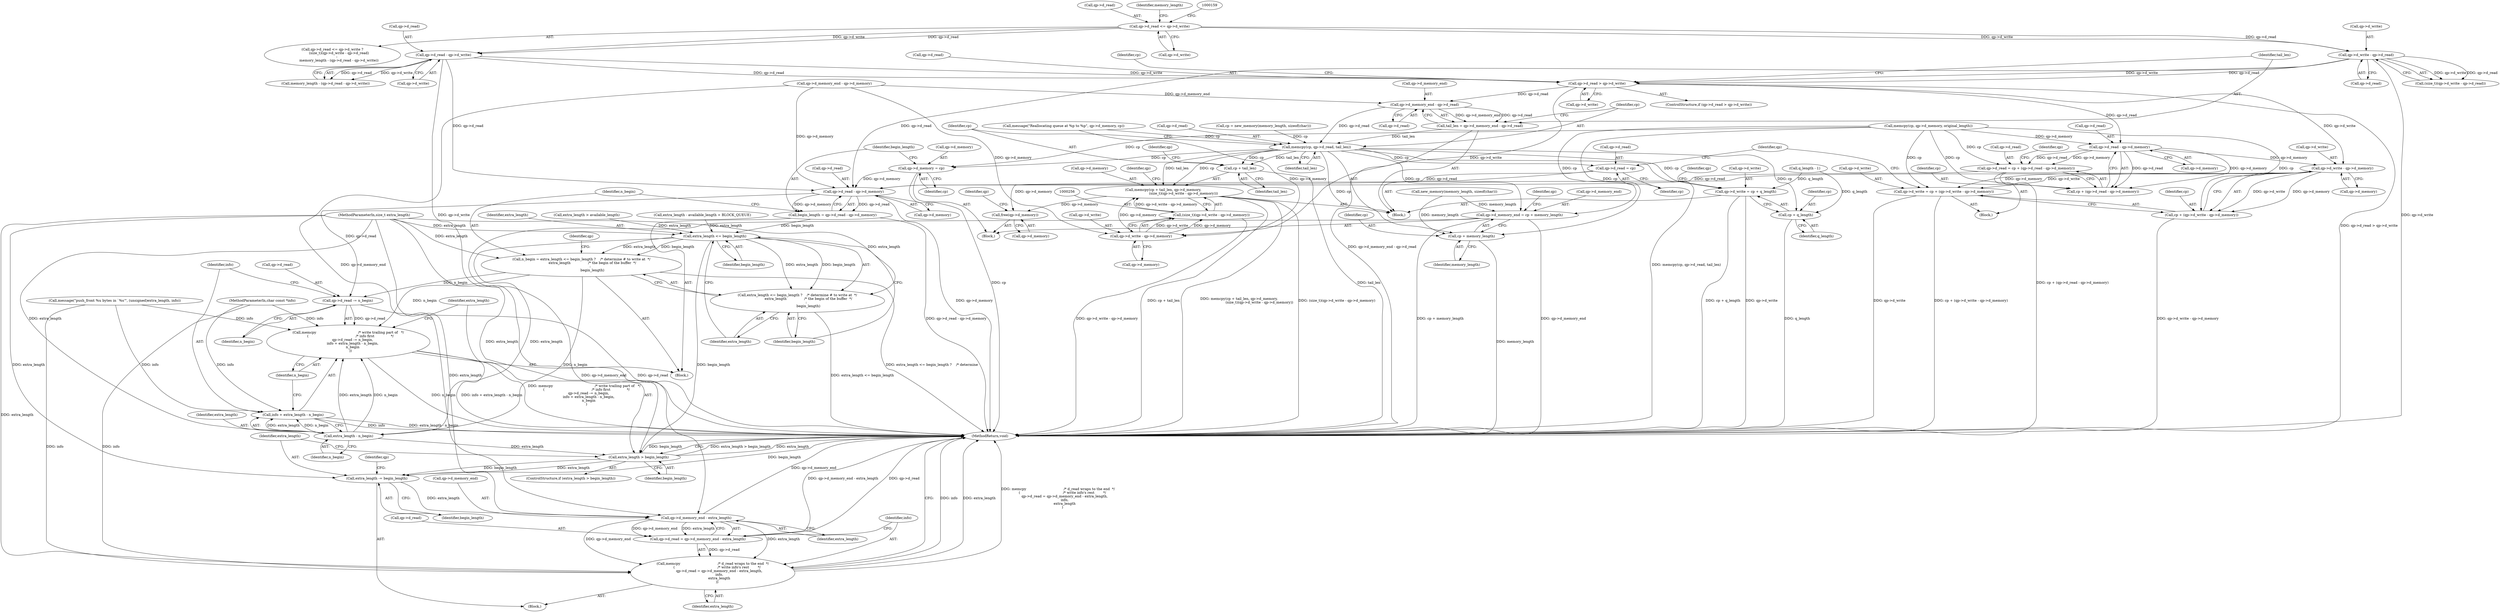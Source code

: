 digraph "0_yodl_fd85f8c94182558ff1480d06a236d6fb927979a3@pointer" {
"1000224" [label="(Call,qp->d_read > qp->d_write)"];
"1000160" [label="(Call,qp->d_write - qp->d_read)"];
"1000151" [label="(Call,qp->d_read <= qp->d_write)"];
"1000169" [label="(Call,qp->d_read - qp->d_write)"];
"1000235" [label="(Call,qp->d_memory_end - qp->d_read)"];
"1000233" [label="(Call,tail_len = qp->d_memory_end - qp->d_read)"];
"1000242" [label="(Call,memcpy(cp, qp->d_read, tail_len))"];
"1000248" [label="(Call,memcpy(cp + tail_len, qp->d_memory, \n                                    (size_t)(qp->d_write - qp->d_memory)))"];
"1000310" [label="(Call,free(qp->d_memory))"];
"1000249" [label="(Call,cp + tail_len)"];
"1000264" [label="(Call,qp->d_write = cp + q_length)"];
"1000268" [label="(Call,cp + q_length)"];
"1000271" [label="(Call,qp->d_read = cp)"];
"1000328" [label="(Call,qp->d_read - qp->d_memory)"];
"1000326" [label="(Call,begin_length = qp->d_read - qp->d_memory)"];
"1000338" [label="(Call,extra_length <= begin_length)"];
"1000335" [label="(Call,n_begin = extra_length <= begin_length ?    /* determine # to write at  */\n                    extra_length                /* the begin of the buffer  */\n                :\n                    begin_length)"];
"1000343" [label="(Call,memcpy                                      /* write trailing part of   */\n    (                                           /* info first               */\n        qp->d_read -= n_begin,\n        info + extra_length - n_begin,\n        n_begin\n    ))"];
"1000344" [label="(Call,qp->d_read -= n_begin)"];
"1000351" [label="(Call,extra_length - n_begin)"];
"1000349" [label="(Call,info + extra_length - n_begin)"];
"1000356" [label="(Call,extra_length > begin_length)"];
"1000360" [label="(Call,extra_length -= begin_length)"];
"1000368" [label="(Call,qp->d_memory_end - extra_length)"];
"1000363" [label="(Call,memcpy                                  /* d_read wraps to the end  */\n        (                                       /* write info's rest        */\n            qp->d_read = qp->d_memory_end - extra_length,\n            info,\n            extra_length\n        ))"];
"1000364" [label="(Call,qp->d_read = qp->d_memory_end - extra_length)"];
"1000337" [label="(Call,extra_length <= begin_length ?    /* determine # to write at  */\n                    extra_length                /* the begin of the buffer  */\n                :\n                    begin_length)"];
"1000314" [label="(Call,qp->d_memory_end = cp + memory_length)"];
"1000318" [label="(Call,cp + memory_length)"];
"1000321" [label="(Call,qp->d_memory = cp)"];
"1000257" [label="(Call,qp->d_write - qp->d_memory)"];
"1000255" [label="(Call,(size_t)(qp->d_write - qp->d_memory))"];
"1000290" [label="(Call,qp->d_read - qp->d_memory)"];
"1000284" [label="(Call,qp->d_read = cp + (qp->d_read - qp->d_memory))"];
"1000288" [label="(Call,cp + (qp->d_read - qp->d_memory))"];
"1000303" [label="(Call,qp->d_write - qp->d_memory)"];
"1000297" [label="(Call,qp->d_write = cp + (qp->d_write - qp->d_memory))"];
"1000301" [label="(Call,cp + (qp->d_write - qp->d_memory))"];
"1000345" [label="(Call,qp->d_read)"];
"1000340" [label="(Identifier,begin_length)"];
"1000225" [label="(Call,qp->d_read)"];
"1000270" [label="(Identifier,q_length)"];
"1000234" [label="(Identifier,tail_len)"];
"1000268" [label="(Call,cp + q_length)"];
"1000180" [label="(Call,q_length - 1)"];
"1000251" [label="(Identifier,tail_len)"];
"1000196" [label="(Block,)"];
"1000248" [label="(Call,memcpy(cp + tail_len, qp->d_memory, \n                                    (size_t)(qp->d_write - qp->d_memory)))"];
"1000314" [label="(Call,qp->d_memory_end = cp + memory_length)"];
"1000242" [label="(Call,memcpy(cp, qp->d_read, tail_len))"];
"1000271" [label="(Call,qp->d_read = cp)"];
"1000351" [label="(Call,extra_length - n_begin)"];
"1000150" [label="(Call,qp->d_read <= qp->d_write ?\n            (size_t)(qp->d_write - qp->d_read)\n        :\n            memory_length - (qp->d_read - qp->d_write))"];
"1000253" [label="(Identifier,qp)"];
"1000355" [label="(ControlStructure,if (extra_length > begin_length))"];
"1000311" [label="(Call,qp->d_memory)"];
"1000321" [label="(Call,qp->d_memory = cp)"];
"1000275" [label="(Identifier,cp)"];
"1000285" [label="(Call,qp->d_read)"];
"1000224" [label="(Call,qp->d_read > qp->d_write)"];
"1000320" [label="(Identifier,memory_length)"];
"1000152" [label="(Call,qp->d_read)"];
"1000361" [label="(Identifier,extra_length)"];
"1000368" [label="(Call,qp->d_memory_end - extra_length)"];
"1000243" [label="(Identifier,cp)"];
"1000316" [label="(Identifier,qp)"];
"1000247" [label="(Identifier,tail_len)"];
"1000362" [label="(Identifier,begin_length)"];
"1000279" [label="(Identifier,cp)"];
"1000289" [label="(Identifier,cp)"];
"1000193" [label="(Call,extra_length > available_length)"];
"1000342" [label="(Identifier,begin_length)"];
"1000126" [label="(MethodParameterIn,size_t extra_length)"];
"1000151" [label="(Call,qp->d_read <= qp->d_write)"];
"1000360" [label="(Call,extra_length -= begin_length)"];
"1000372" [label="(Identifier,extra_length)"];
"1000239" [label="(Call,qp->d_read)"];
"1000319" [label="(Identifier,cp)"];
"1000326" [label="(Call,begin_length = qp->d_read - qp->d_memory)"];
"1000359" [label="(Block,)"];
"1000168" [label="(Identifier,memory_length)"];
"1000375" [label="(MethodReturn,void)"];
"1000357" [label="(Identifier,extra_length)"];
"1000161" [label="(Call,qp->d_write)"];
"1000356" [label="(Call,extra_length > begin_length)"];
"1000304" [label="(Call,qp->d_write)"];
"1000269" [label="(Identifier,cp)"];
"1000273" [label="(Identifier,qp)"];
"1000312" [label="(Identifier,qp)"];
"1000315" [label="(Call,qp->d_memory_end)"];
"1000338" [label="(Call,extra_length <= begin_length)"];
"1000374" [label="(Identifier,extra_length)"];
"1000155" [label="(Call,qp->d_write)"];
"1000250" [label="(Identifier,cp)"];
"1000203" [label="(Call,extra_length - available_length + BLOCK_QUEUE)"];
"1000350" [label="(Identifier,info)"];
"1000297" [label="(Call,qp->d_write = cp + (qp->d_write - qp->d_memory))"];
"1000328" [label="(Call,qp->d_read - qp->d_memory)"];
"1000327" [label="(Identifier,begin_length)"];
"1000332" [label="(Call,qp->d_memory)"];
"1000278" [label="(Call,memcpy(cp, qp->d_memory, original_length))"];
"1000318" [label="(Call,cp + memory_length)"];
"1000228" [label="(Call,qp->d_write)"];
"1000236" [label="(Call,qp->d_memory_end)"];
"1000277" [label="(Block,)"];
"1000343" [label="(Call,memcpy                                      /* write trailing part of   */\n    (                                           /* info first               */\n        qp->d_read -= n_begin,\n        info + extra_length - n_begin,\n        n_begin\n    ))"];
"1000233" [label="(Call,tail_len = qp->d_memory_end - qp->d_read)"];
"1000294" [label="(Call,qp->d_memory)"];
"1000158" [label="(Call,(size_t)(qp->d_write - qp->d_read))"];
"1000363" [label="(Call,memcpy                                  /* d_read wraps to the end  */\n        (                                       /* write info's rest        */\n            qp->d_read = qp->d_memory_end - extra_length,\n            info,\n            extra_length\n        ))"];
"1000335" [label="(Call,n_begin = extra_length <= begin_length ?    /* determine # to write at  */\n                    extra_length                /* the begin of the buffer  */\n                :\n                    begin_length)"];
"1000358" [label="(Identifier,begin_length)"];
"1000164" [label="(Call,qp->d_read)"];
"1000365" [label="(Call,qp->d_read)"];
"1000266" [label="(Identifier,qp)"];
"1000235" [label="(Call,qp->d_memory_end - qp->d_read)"];
"1000325" [label="(Identifier,cp)"];
"1000261" [label="(Call,qp->d_memory)"];
"1000353" [label="(Identifier,n_begin)"];
"1000307" [label="(Call,qp->d_memory)"];
"1000369" [label="(Call,qp->d_memory_end)"];
"1000249" [label="(Call,cp + tail_len)"];
"1000264" [label="(Call,qp->d_write = cp + q_length)"];
"1000244" [label="(Call,qp->d_read)"];
"1000348" [label="(Identifier,n_begin)"];
"1000272" [label="(Call,qp->d_read)"];
"1000341" [label="(Identifier,extra_length)"];
"1000339" [label="(Identifier,extra_length)"];
"1000170" [label="(Call,qp->d_read)"];
"1000186" [label="(Call,message(\"push_front %u bytes in `%s'\", (unsigned)extra_length, info))"];
"1000128" [label="(Block,)"];
"1000258" [label="(Call,qp->d_write)"];
"1000160" [label="(Call,qp->d_write - qp->d_read)"];
"1000301" [label="(Call,cp + (qp->d_write - qp->d_memory))"];
"1000346" [label="(Identifier,qp)"];
"1000223" [label="(ControlStructure,if (qp->d_read > qp->d_write))"];
"1000208" [label="(Call,cp = new_memory(memory_length, sizeof(char)))"];
"1000322" [label="(Call,qp->d_memory)"];
"1000349" [label="(Call,info + extra_length - n_begin)"];
"1000354" [label="(Identifier,n_begin)"];
"1000288" [label="(Call,cp + (qp->d_read - qp->d_memory))"];
"1000329" [label="(Call,qp->d_read)"];
"1000290" [label="(Call,qp->d_read - qp->d_memory)"];
"1000255" [label="(Call,(size_t)(qp->d_write - qp->d_memory))"];
"1000352" [label="(Identifier,extra_length)"];
"1000373" [label="(Identifier,info)"];
"1000231" [label="(Block,)"];
"1000336" [label="(Identifier,n_begin)"];
"1000291" [label="(Call,qp->d_read)"];
"1000299" [label="(Identifier,qp)"];
"1000310" [label="(Call,free(qp->d_memory))"];
"1000265" [label="(Call,qp->d_write)"];
"1000298" [label="(Call,qp->d_write)"];
"1000303" [label="(Call,qp->d_write - qp->d_memory)"];
"1000169" [label="(Call,qp->d_read - qp->d_write)"];
"1000323" [label="(Identifier,qp)"];
"1000284" [label="(Call,qp->d_read = cp + (qp->d_read - qp->d_memory))"];
"1000337" [label="(Call,extra_length <= begin_length ?    /* determine # to write at  */\n                    extra_length                /* the begin of the buffer  */\n                :\n                    begin_length)"];
"1000210" [label="(Call,new_memory(memory_length, sizeof(char)))"];
"1000344" [label="(Call,qp->d_read -= n_begin)"];
"1000217" [label="(Call,message(\"Reallocating queue at %p to %p\", qp->d_memory, cp))"];
"1000127" [label="(MethodParameterIn,char const *info)"];
"1000252" [label="(Call,qp->d_memory)"];
"1000141" [label="(Call,qp->d_memory_end - qp->d_memory)"];
"1000302" [label="(Identifier,cp)"];
"1000366" [label="(Identifier,qp)"];
"1000257" [label="(Call,qp->d_write - qp->d_memory)"];
"1000173" [label="(Call,qp->d_write)"];
"1000167" [label="(Call,memory_length - (qp->d_read - qp->d_write))"];
"1000364" [label="(Call,qp->d_read = qp->d_memory_end - extra_length)"];
"1000224" -> "1000223"  [label="AST: "];
"1000224" -> "1000228"  [label="CFG: "];
"1000225" -> "1000224"  [label="AST: "];
"1000228" -> "1000224"  [label="AST: "];
"1000234" -> "1000224"  [label="CFG: "];
"1000279" -> "1000224"  [label="CFG: "];
"1000224" -> "1000375"  [label="DDG: qp->d_read > qp->d_write"];
"1000160" -> "1000224"  [label="DDG: qp->d_read"];
"1000160" -> "1000224"  [label="DDG: qp->d_write"];
"1000169" -> "1000224"  [label="DDG: qp->d_read"];
"1000169" -> "1000224"  [label="DDG: qp->d_write"];
"1000224" -> "1000235"  [label="DDG: qp->d_read"];
"1000224" -> "1000257"  [label="DDG: qp->d_write"];
"1000224" -> "1000290"  [label="DDG: qp->d_read"];
"1000224" -> "1000303"  [label="DDG: qp->d_write"];
"1000160" -> "1000158"  [label="AST: "];
"1000160" -> "1000164"  [label="CFG: "];
"1000161" -> "1000160"  [label="AST: "];
"1000164" -> "1000160"  [label="AST: "];
"1000158" -> "1000160"  [label="CFG: "];
"1000160" -> "1000375"  [label="DDG: qp->d_write"];
"1000160" -> "1000158"  [label="DDG: qp->d_write"];
"1000160" -> "1000158"  [label="DDG: qp->d_read"];
"1000151" -> "1000160"  [label="DDG: qp->d_write"];
"1000151" -> "1000160"  [label="DDG: qp->d_read"];
"1000160" -> "1000328"  [label="DDG: qp->d_read"];
"1000151" -> "1000150"  [label="AST: "];
"1000151" -> "1000155"  [label="CFG: "];
"1000152" -> "1000151"  [label="AST: "];
"1000155" -> "1000151"  [label="AST: "];
"1000159" -> "1000151"  [label="CFG: "];
"1000168" -> "1000151"  [label="CFG: "];
"1000151" -> "1000169"  [label="DDG: qp->d_read"];
"1000151" -> "1000169"  [label="DDG: qp->d_write"];
"1000169" -> "1000167"  [label="AST: "];
"1000169" -> "1000173"  [label="CFG: "];
"1000170" -> "1000169"  [label="AST: "];
"1000173" -> "1000169"  [label="AST: "];
"1000167" -> "1000169"  [label="CFG: "];
"1000169" -> "1000375"  [label="DDG: qp->d_write"];
"1000169" -> "1000167"  [label="DDG: qp->d_read"];
"1000169" -> "1000167"  [label="DDG: qp->d_write"];
"1000169" -> "1000328"  [label="DDG: qp->d_read"];
"1000235" -> "1000233"  [label="AST: "];
"1000235" -> "1000239"  [label="CFG: "];
"1000236" -> "1000235"  [label="AST: "];
"1000239" -> "1000235"  [label="AST: "];
"1000233" -> "1000235"  [label="CFG: "];
"1000235" -> "1000233"  [label="DDG: qp->d_memory_end"];
"1000235" -> "1000233"  [label="DDG: qp->d_read"];
"1000141" -> "1000235"  [label="DDG: qp->d_memory_end"];
"1000235" -> "1000242"  [label="DDG: qp->d_read"];
"1000233" -> "1000231"  [label="AST: "];
"1000234" -> "1000233"  [label="AST: "];
"1000243" -> "1000233"  [label="CFG: "];
"1000233" -> "1000375"  [label="DDG: qp->d_memory_end - qp->d_read"];
"1000233" -> "1000242"  [label="DDG: tail_len"];
"1000242" -> "1000231"  [label="AST: "];
"1000242" -> "1000247"  [label="CFG: "];
"1000243" -> "1000242"  [label="AST: "];
"1000244" -> "1000242"  [label="AST: "];
"1000247" -> "1000242"  [label="AST: "];
"1000250" -> "1000242"  [label="CFG: "];
"1000242" -> "1000375"  [label="DDG: memcpy(cp, qp->d_read, tail_len)"];
"1000208" -> "1000242"  [label="DDG: cp"];
"1000217" -> "1000242"  [label="DDG: cp"];
"1000242" -> "1000248"  [label="DDG: cp"];
"1000242" -> "1000248"  [label="DDG: tail_len"];
"1000242" -> "1000249"  [label="DDG: cp"];
"1000242" -> "1000249"  [label="DDG: tail_len"];
"1000242" -> "1000264"  [label="DDG: cp"];
"1000242" -> "1000268"  [label="DDG: cp"];
"1000242" -> "1000271"  [label="DDG: cp"];
"1000242" -> "1000314"  [label="DDG: cp"];
"1000242" -> "1000318"  [label="DDG: cp"];
"1000242" -> "1000321"  [label="DDG: cp"];
"1000248" -> "1000231"  [label="AST: "];
"1000248" -> "1000255"  [label="CFG: "];
"1000249" -> "1000248"  [label="AST: "];
"1000252" -> "1000248"  [label="AST: "];
"1000255" -> "1000248"  [label="AST: "];
"1000266" -> "1000248"  [label="CFG: "];
"1000248" -> "1000375"  [label="DDG: memcpy(cp + tail_len, qp->d_memory, \n                                    (size_t)(qp->d_write - qp->d_memory))"];
"1000248" -> "1000375"  [label="DDG: (size_t)(qp->d_write - qp->d_memory)"];
"1000248" -> "1000375"  [label="DDG: cp + tail_len"];
"1000257" -> "1000248"  [label="DDG: qp->d_memory"];
"1000255" -> "1000248"  [label="DDG: qp->d_write - qp->d_memory"];
"1000248" -> "1000310"  [label="DDG: qp->d_memory"];
"1000310" -> "1000196"  [label="AST: "];
"1000310" -> "1000311"  [label="CFG: "];
"1000311" -> "1000310"  [label="AST: "];
"1000316" -> "1000310"  [label="CFG: "];
"1000303" -> "1000310"  [label="DDG: qp->d_memory"];
"1000249" -> "1000251"  [label="CFG: "];
"1000250" -> "1000249"  [label="AST: "];
"1000251" -> "1000249"  [label="AST: "];
"1000253" -> "1000249"  [label="CFG: "];
"1000249" -> "1000375"  [label="DDG: tail_len"];
"1000264" -> "1000231"  [label="AST: "];
"1000264" -> "1000268"  [label="CFG: "];
"1000265" -> "1000264"  [label="AST: "];
"1000268" -> "1000264"  [label="AST: "];
"1000273" -> "1000264"  [label="CFG: "];
"1000264" -> "1000375"  [label="DDG: qp->d_write"];
"1000264" -> "1000375"  [label="DDG: cp + q_length"];
"1000180" -> "1000264"  [label="DDG: q_length"];
"1000268" -> "1000270"  [label="CFG: "];
"1000269" -> "1000268"  [label="AST: "];
"1000270" -> "1000268"  [label="AST: "];
"1000268" -> "1000375"  [label="DDG: q_length"];
"1000180" -> "1000268"  [label="DDG: q_length"];
"1000271" -> "1000231"  [label="AST: "];
"1000271" -> "1000275"  [label="CFG: "];
"1000272" -> "1000271"  [label="AST: "];
"1000275" -> "1000271"  [label="AST: "];
"1000312" -> "1000271"  [label="CFG: "];
"1000271" -> "1000328"  [label="DDG: qp->d_read"];
"1000328" -> "1000326"  [label="AST: "];
"1000328" -> "1000332"  [label="CFG: "];
"1000329" -> "1000328"  [label="AST: "];
"1000332" -> "1000328"  [label="AST: "];
"1000326" -> "1000328"  [label="CFG: "];
"1000328" -> "1000375"  [label="DDG: qp->d_memory"];
"1000328" -> "1000326"  [label="DDG: qp->d_read"];
"1000328" -> "1000326"  [label="DDG: qp->d_memory"];
"1000284" -> "1000328"  [label="DDG: qp->d_read"];
"1000321" -> "1000328"  [label="DDG: qp->d_memory"];
"1000141" -> "1000328"  [label="DDG: qp->d_memory"];
"1000328" -> "1000344"  [label="DDG: qp->d_read"];
"1000326" -> "1000128"  [label="AST: "];
"1000327" -> "1000326"  [label="AST: "];
"1000336" -> "1000326"  [label="CFG: "];
"1000326" -> "1000375"  [label="DDG: qp->d_read - qp->d_memory"];
"1000326" -> "1000338"  [label="DDG: begin_length"];
"1000338" -> "1000337"  [label="AST: "];
"1000338" -> "1000340"  [label="CFG: "];
"1000339" -> "1000338"  [label="AST: "];
"1000340" -> "1000338"  [label="AST: "];
"1000341" -> "1000338"  [label="CFG: "];
"1000342" -> "1000338"  [label="CFG: "];
"1000338" -> "1000335"  [label="DDG: extra_length"];
"1000338" -> "1000335"  [label="DDG: begin_length"];
"1000193" -> "1000338"  [label="DDG: extra_length"];
"1000203" -> "1000338"  [label="DDG: extra_length"];
"1000126" -> "1000338"  [label="DDG: extra_length"];
"1000338" -> "1000337"  [label="DDG: extra_length"];
"1000338" -> "1000337"  [label="DDG: begin_length"];
"1000338" -> "1000351"  [label="DDG: extra_length"];
"1000338" -> "1000356"  [label="DDG: begin_length"];
"1000335" -> "1000128"  [label="AST: "];
"1000335" -> "1000337"  [label="CFG: "];
"1000336" -> "1000335"  [label="AST: "];
"1000337" -> "1000335"  [label="AST: "];
"1000346" -> "1000335"  [label="CFG: "];
"1000335" -> "1000375"  [label="DDG: extra_length <= begin_length ?    /* determine "];
"1000126" -> "1000335"  [label="DDG: extra_length"];
"1000335" -> "1000343"  [label="DDG: n_begin"];
"1000335" -> "1000344"  [label="DDG: n_begin"];
"1000335" -> "1000351"  [label="DDG: n_begin"];
"1000343" -> "1000128"  [label="AST: "];
"1000343" -> "1000354"  [label="CFG: "];
"1000344" -> "1000343"  [label="AST: "];
"1000349" -> "1000343"  [label="AST: "];
"1000354" -> "1000343"  [label="AST: "];
"1000357" -> "1000343"  [label="CFG: "];
"1000343" -> "1000375"  [label="DDG: info + extra_length - n_begin"];
"1000343" -> "1000375"  [label="DDG: memcpy                                      /* write trailing part of   */\n    (                                           /* info first               */\n        qp->d_read -= n_begin,\n        info + extra_length - n_begin,\n        n_begin\n    )"];
"1000343" -> "1000375"  [label="DDG: n_begin"];
"1000344" -> "1000343"  [label="DDG: qp->d_read"];
"1000186" -> "1000343"  [label="DDG: info"];
"1000127" -> "1000343"  [label="DDG: info"];
"1000351" -> "1000343"  [label="DDG: extra_length"];
"1000351" -> "1000343"  [label="DDG: n_begin"];
"1000344" -> "1000348"  [label="CFG: "];
"1000345" -> "1000344"  [label="AST: "];
"1000348" -> "1000344"  [label="AST: "];
"1000350" -> "1000344"  [label="CFG: "];
"1000344" -> "1000375"  [label="DDG: qp->d_read"];
"1000351" -> "1000349"  [label="AST: "];
"1000351" -> "1000353"  [label="CFG: "];
"1000352" -> "1000351"  [label="AST: "];
"1000353" -> "1000351"  [label="AST: "];
"1000349" -> "1000351"  [label="CFG: "];
"1000351" -> "1000349"  [label="DDG: extra_length"];
"1000351" -> "1000349"  [label="DDG: n_begin"];
"1000126" -> "1000351"  [label="DDG: extra_length"];
"1000351" -> "1000356"  [label="DDG: extra_length"];
"1000350" -> "1000349"  [label="AST: "];
"1000354" -> "1000349"  [label="CFG: "];
"1000349" -> "1000375"  [label="DDG: info"];
"1000349" -> "1000375"  [label="DDG: extra_length - n_begin"];
"1000186" -> "1000349"  [label="DDG: info"];
"1000127" -> "1000349"  [label="DDG: info"];
"1000356" -> "1000355"  [label="AST: "];
"1000356" -> "1000358"  [label="CFG: "];
"1000357" -> "1000356"  [label="AST: "];
"1000358" -> "1000356"  [label="AST: "];
"1000361" -> "1000356"  [label="CFG: "];
"1000375" -> "1000356"  [label="CFG: "];
"1000356" -> "1000375"  [label="DDG: extra_length > begin_length"];
"1000356" -> "1000375"  [label="DDG: extra_length"];
"1000356" -> "1000375"  [label="DDG: begin_length"];
"1000126" -> "1000356"  [label="DDG: extra_length"];
"1000356" -> "1000360"  [label="DDG: begin_length"];
"1000356" -> "1000360"  [label="DDG: extra_length"];
"1000360" -> "1000359"  [label="AST: "];
"1000360" -> "1000362"  [label="CFG: "];
"1000361" -> "1000360"  [label="AST: "];
"1000362" -> "1000360"  [label="AST: "];
"1000366" -> "1000360"  [label="CFG: "];
"1000360" -> "1000375"  [label="DDG: begin_length"];
"1000126" -> "1000360"  [label="DDG: extra_length"];
"1000360" -> "1000368"  [label="DDG: extra_length"];
"1000368" -> "1000364"  [label="AST: "];
"1000368" -> "1000372"  [label="CFG: "];
"1000369" -> "1000368"  [label="AST: "];
"1000372" -> "1000368"  [label="AST: "];
"1000364" -> "1000368"  [label="CFG: "];
"1000368" -> "1000375"  [label="DDG: qp->d_memory_end"];
"1000368" -> "1000363"  [label="DDG: qp->d_memory_end"];
"1000368" -> "1000363"  [label="DDG: extra_length"];
"1000368" -> "1000364"  [label="DDG: qp->d_memory_end"];
"1000368" -> "1000364"  [label="DDG: extra_length"];
"1000141" -> "1000368"  [label="DDG: qp->d_memory_end"];
"1000314" -> "1000368"  [label="DDG: qp->d_memory_end"];
"1000126" -> "1000368"  [label="DDG: extra_length"];
"1000363" -> "1000359"  [label="AST: "];
"1000363" -> "1000374"  [label="CFG: "];
"1000364" -> "1000363"  [label="AST: "];
"1000373" -> "1000363"  [label="AST: "];
"1000374" -> "1000363"  [label="AST: "];
"1000375" -> "1000363"  [label="CFG: "];
"1000363" -> "1000375"  [label="DDG: info"];
"1000363" -> "1000375"  [label="DDG: extra_length"];
"1000363" -> "1000375"  [label="DDG: memcpy                                  /* d_read wraps to the end  */\n        (                                       /* write info's rest        */\n            qp->d_read = qp->d_memory_end - extra_length,\n            info,\n            extra_length\n        )"];
"1000364" -> "1000363"  [label="DDG: qp->d_read"];
"1000127" -> "1000363"  [label="DDG: info"];
"1000186" -> "1000363"  [label="DDG: info"];
"1000126" -> "1000363"  [label="DDG: extra_length"];
"1000365" -> "1000364"  [label="AST: "];
"1000373" -> "1000364"  [label="CFG: "];
"1000364" -> "1000375"  [label="DDG: qp->d_read"];
"1000364" -> "1000375"  [label="DDG: qp->d_memory_end - extra_length"];
"1000337" -> "1000341"  [label="CFG: "];
"1000337" -> "1000342"  [label="CFG: "];
"1000341" -> "1000337"  [label="AST: "];
"1000342" -> "1000337"  [label="AST: "];
"1000337" -> "1000375"  [label="DDG: extra_length <= begin_length"];
"1000126" -> "1000337"  [label="DDG: extra_length"];
"1000314" -> "1000196"  [label="AST: "];
"1000314" -> "1000318"  [label="CFG: "];
"1000315" -> "1000314"  [label="AST: "];
"1000318" -> "1000314"  [label="AST: "];
"1000323" -> "1000314"  [label="CFG: "];
"1000314" -> "1000375"  [label="DDG: qp->d_memory_end"];
"1000314" -> "1000375"  [label="DDG: cp + memory_length"];
"1000278" -> "1000314"  [label="DDG: cp"];
"1000210" -> "1000314"  [label="DDG: memory_length"];
"1000318" -> "1000320"  [label="CFG: "];
"1000319" -> "1000318"  [label="AST: "];
"1000320" -> "1000318"  [label="AST: "];
"1000318" -> "1000375"  [label="DDG: memory_length"];
"1000278" -> "1000318"  [label="DDG: cp"];
"1000210" -> "1000318"  [label="DDG: memory_length"];
"1000321" -> "1000196"  [label="AST: "];
"1000321" -> "1000325"  [label="CFG: "];
"1000322" -> "1000321"  [label="AST: "];
"1000325" -> "1000321"  [label="AST: "];
"1000327" -> "1000321"  [label="CFG: "];
"1000321" -> "1000375"  [label="DDG: cp"];
"1000278" -> "1000321"  [label="DDG: cp"];
"1000257" -> "1000255"  [label="AST: "];
"1000257" -> "1000261"  [label="CFG: "];
"1000258" -> "1000257"  [label="AST: "];
"1000261" -> "1000257"  [label="AST: "];
"1000255" -> "1000257"  [label="CFG: "];
"1000257" -> "1000255"  [label="DDG: qp->d_write"];
"1000257" -> "1000255"  [label="DDG: qp->d_memory"];
"1000217" -> "1000257"  [label="DDG: qp->d_memory"];
"1000141" -> "1000257"  [label="DDG: qp->d_memory"];
"1000256" -> "1000255"  [label="AST: "];
"1000255" -> "1000375"  [label="DDG: qp->d_write - qp->d_memory"];
"1000290" -> "1000288"  [label="AST: "];
"1000290" -> "1000294"  [label="CFG: "];
"1000291" -> "1000290"  [label="AST: "];
"1000294" -> "1000290"  [label="AST: "];
"1000288" -> "1000290"  [label="CFG: "];
"1000290" -> "1000284"  [label="DDG: qp->d_read"];
"1000290" -> "1000284"  [label="DDG: qp->d_memory"];
"1000290" -> "1000288"  [label="DDG: qp->d_read"];
"1000290" -> "1000288"  [label="DDG: qp->d_memory"];
"1000278" -> "1000290"  [label="DDG: qp->d_memory"];
"1000290" -> "1000303"  [label="DDG: qp->d_memory"];
"1000284" -> "1000277"  [label="AST: "];
"1000284" -> "1000288"  [label="CFG: "];
"1000285" -> "1000284"  [label="AST: "];
"1000288" -> "1000284"  [label="AST: "];
"1000299" -> "1000284"  [label="CFG: "];
"1000284" -> "1000375"  [label="DDG: cp + (qp->d_read - qp->d_memory)"];
"1000278" -> "1000284"  [label="DDG: cp"];
"1000289" -> "1000288"  [label="AST: "];
"1000278" -> "1000288"  [label="DDG: cp"];
"1000303" -> "1000301"  [label="AST: "];
"1000303" -> "1000307"  [label="CFG: "];
"1000304" -> "1000303"  [label="AST: "];
"1000307" -> "1000303"  [label="AST: "];
"1000301" -> "1000303"  [label="CFG: "];
"1000303" -> "1000297"  [label="DDG: qp->d_write"];
"1000303" -> "1000297"  [label="DDG: qp->d_memory"];
"1000303" -> "1000301"  [label="DDG: qp->d_write"];
"1000303" -> "1000301"  [label="DDG: qp->d_memory"];
"1000297" -> "1000277"  [label="AST: "];
"1000297" -> "1000301"  [label="CFG: "];
"1000298" -> "1000297"  [label="AST: "];
"1000301" -> "1000297"  [label="AST: "];
"1000312" -> "1000297"  [label="CFG: "];
"1000297" -> "1000375"  [label="DDG: qp->d_write"];
"1000297" -> "1000375"  [label="DDG: cp + (qp->d_write - qp->d_memory)"];
"1000278" -> "1000297"  [label="DDG: cp"];
"1000302" -> "1000301"  [label="AST: "];
"1000301" -> "1000375"  [label="DDG: qp->d_write - qp->d_memory"];
"1000278" -> "1000301"  [label="DDG: cp"];
}
